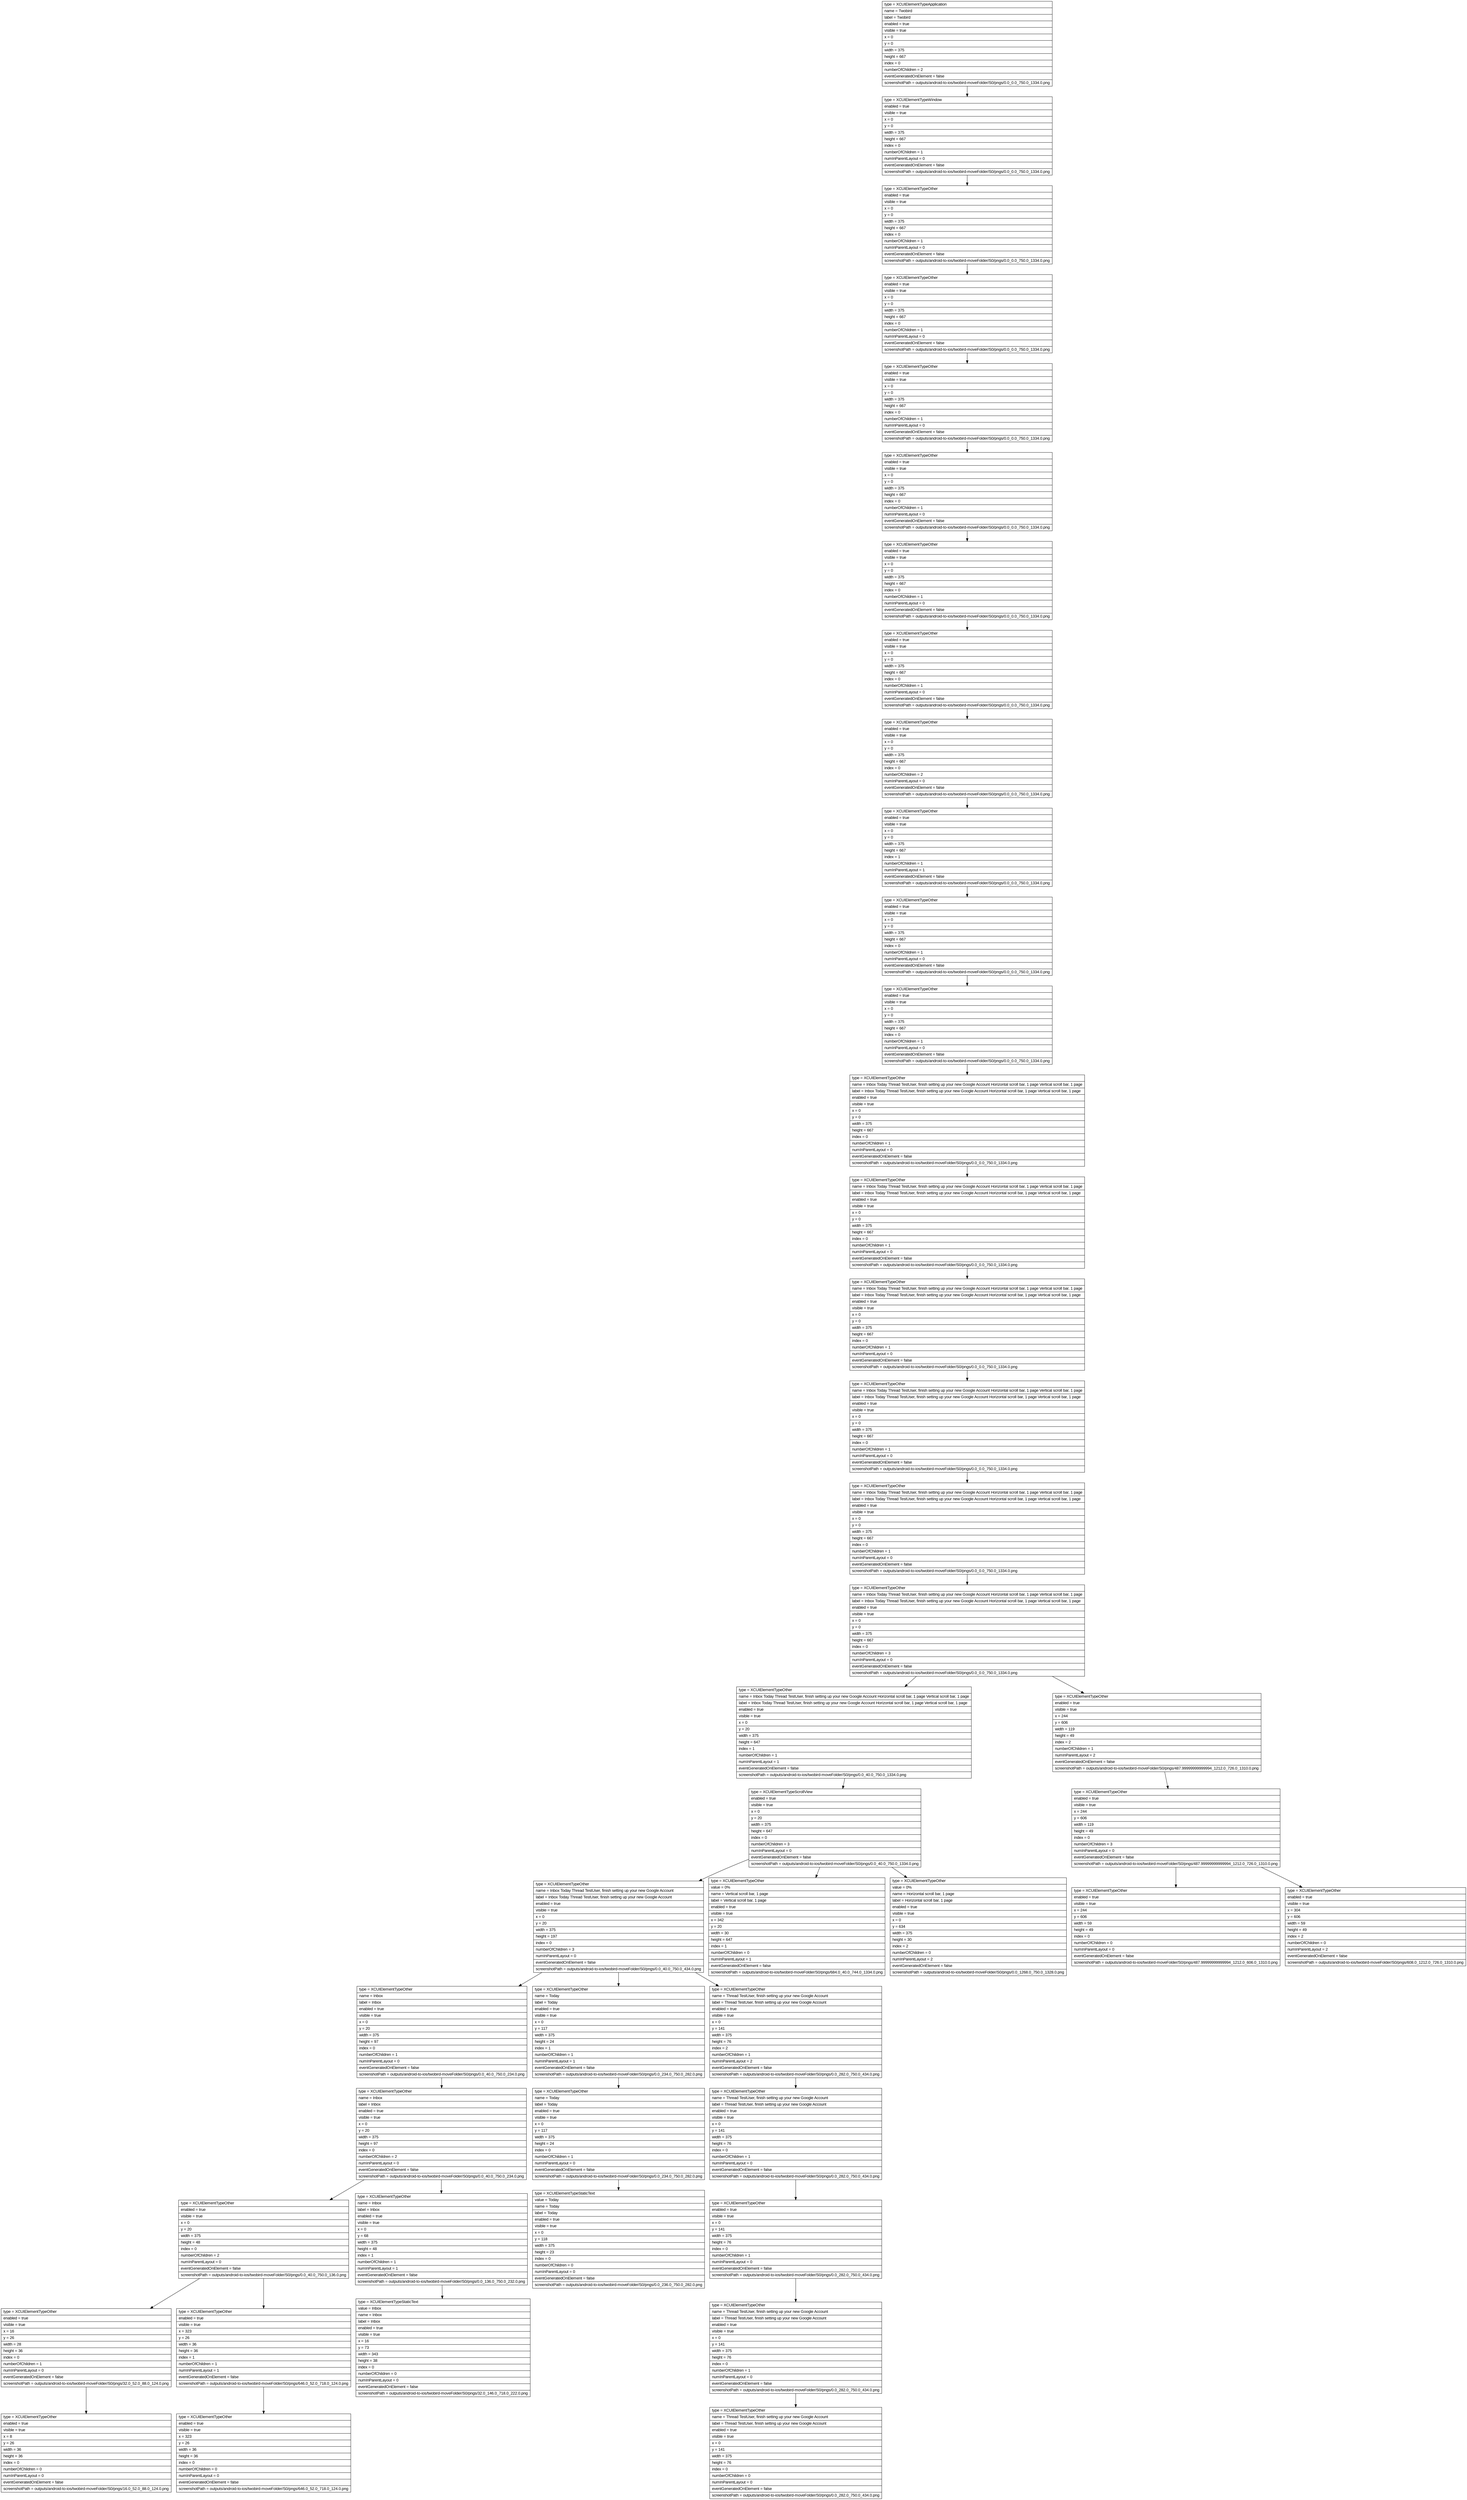 digraph Layout {

	node [shape=record fontname=Arial];

	0	[label="{type = XCUIElementTypeApplication\l|name = Twobird\l|label = Twobird\l|enabled = true\l|visible = true\l|x = 0\l|y = 0\l|width = 375\l|height = 667\l|index = 0\l|numberOfChildren = 2\l|eventGeneratedOnElement = false \l|screenshotPath = outputs/android-to-ios/twobird-moveFolder/S0/pngs/0.0_0.0_750.0_1334.0.png\l}"]
	1	[label="{type = XCUIElementTypeWindow\l|enabled = true\l|visible = true\l|x = 0\l|y = 0\l|width = 375\l|height = 667\l|index = 0\l|numberOfChildren = 1\l|numInParentLayout = 0\l|eventGeneratedOnElement = false \l|screenshotPath = outputs/android-to-ios/twobird-moveFolder/S0/pngs/0.0_0.0_750.0_1334.0.png\l}"]
	2	[label="{type = XCUIElementTypeOther\l|enabled = true\l|visible = true\l|x = 0\l|y = 0\l|width = 375\l|height = 667\l|index = 0\l|numberOfChildren = 1\l|numInParentLayout = 0\l|eventGeneratedOnElement = false \l|screenshotPath = outputs/android-to-ios/twobird-moveFolder/S0/pngs/0.0_0.0_750.0_1334.0.png\l}"]
	3	[label="{type = XCUIElementTypeOther\l|enabled = true\l|visible = true\l|x = 0\l|y = 0\l|width = 375\l|height = 667\l|index = 0\l|numberOfChildren = 1\l|numInParentLayout = 0\l|eventGeneratedOnElement = false \l|screenshotPath = outputs/android-to-ios/twobird-moveFolder/S0/pngs/0.0_0.0_750.0_1334.0.png\l}"]
	4	[label="{type = XCUIElementTypeOther\l|enabled = true\l|visible = true\l|x = 0\l|y = 0\l|width = 375\l|height = 667\l|index = 0\l|numberOfChildren = 1\l|numInParentLayout = 0\l|eventGeneratedOnElement = false \l|screenshotPath = outputs/android-to-ios/twobird-moveFolder/S0/pngs/0.0_0.0_750.0_1334.0.png\l}"]
	5	[label="{type = XCUIElementTypeOther\l|enabled = true\l|visible = true\l|x = 0\l|y = 0\l|width = 375\l|height = 667\l|index = 0\l|numberOfChildren = 1\l|numInParentLayout = 0\l|eventGeneratedOnElement = false \l|screenshotPath = outputs/android-to-ios/twobird-moveFolder/S0/pngs/0.0_0.0_750.0_1334.0.png\l}"]
	6	[label="{type = XCUIElementTypeOther\l|enabled = true\l|visible = true\l|x = 0\l|y = 0\l|width = 375\l|height = 667\l|index = 0\l|numberOfChildren = 1\l|numInParentLayout = 0\l|eventGeneratedOnElement = false \l|screenshotPath = outputs/android-to-ios/twobird-moveFolder/S0/pngs/0.0_0.0_750.0_1334.0.png\l}"]
	7	[label="{type = XCUIElementTypeOther\l|enabled = true\l|visible = true\l|x = 0\l|y = 0\l|width = 375\l|height = 667\l|index = 0\l|numberOfChildren = 1\l|numInParentLayout = 0\l|eventGeneratedOnElement = false \l|screenshotPath = outputs/android-to-ios/twobird-moveFolder/S0/pngs/0.0_0.0_750.0_1334.0.png\l}"]
	8	[label="{type = XCUIElementTypeOther\l|enabled = true\l|visible = true\l|x = 0\l|y = 0\l|width = 375\l|height = 667\l|index = 0\l|numberOfChildren = 2\l|numInParentLayout = 0\l|eventGeneratedOnElement = false \l|screenshotPath = outputs/android-to-ios/twobird-moveFolder/S0/pngs/0.0_0.0_750.0_1334.0.png\l}"]
	9	[label="{type = XCUIElementTypeOther\l|enabled = true\l|visible = true\l|x = 0\l|y = 0\l|width = 375\l|height = 667\l|index = 1\l|numberOfChildren = 1\l|numInParentLayout = 1\l|eventGeneratedOnElement = false \l|screenshotPath = outputs/android-to-ios/twobird-moveFolder/S0/pngs/0.0_0.0_750.0_1334.0.png\l}"]
	10	[label="{type = XCUIElementTypeOther\l|enabled = true\l|visible = true\l|x = 0\l|y = 0\l|width = 375\l|height = 667\l|index = 0\l|numberOfChildren = 1\l|numInParentLayout = 0\l|eventGeneratedOnElement = false \l|screenshotPath = outputs/android-to-ios/twobird-moveFolder/S0/pngs/0.0_0.0_750.0_1334.0.png\l}"]
	11	[label="{type = XCUIElementTypeOther\l|enabled = true\l|visible = true\l|x = 0\l|y = 0\l|width = 375\l|height = 667\l|index = 0\l|numberOfChildren = 1\l|numInParentLayout = 0\l|eventGeneratedOnElement = false \l|screenshotPath = outputs/android-to-ios/twobird-moveFolder/S0/pngs/0.0_0.0_750.0_1334.0.png\l}"]
	12	[label="{type = XCUIElementTypeOther\l|name = Inbox Today Thread TestUser, finish setting up your new Google Account Horizontal scroll bar, 1 page Vertical scroll bar, 1 page\l|label = Inbox Today Thread TestUser, finish setting up your new Google Account Horizontal scroll bar, 1 page Vertical scroll bar, 1 page\l|enabled = true\l|visible = true\l|x = 0\l|y = 0\l|width = 375\l|height = 667\l|index = 0\l|numberOfChildren = 1\l|numInParentLayout = 0\l|eventGeneratedOnElement = false \l|screenshotPath = outputs/android-to-ios/twobird-moveFolder/S0/pngs/0.0_0.0_750.0_1334.0.png\l}"]
	13	[label="{type = XCUIElementTypeOther\l|name = Inbox Today Thread TestUser, finish setting up your new Google Account Horizontal scroll bar, 1 page Vertical scroll bar, 1 page\l|label = Inbox Today Thread TestUser, finish setting up your new Google Account Horizontal scroll bar, 1 page Vertical scroll bar, 1 page\l|enabled = true\l|visible = true\l|x = 0\l|y = 0\l|width = 375\l|height = 667\l|index = 0\l|numberOfChildren = 1\l|numInParentLayout = 0\l|eventGeneratedOnElement = false \l|screenshotPath = outputs/android-to-ios/twobird-moveFolder/S0/pngs/0.0_0.0_750.0_1334.0.png\l}"]
	14	[label="{type = XCUIElementTypeOther\l|name = Inbox Today Thread TestUser, finish setting up your new Google Account Horizontal scroll bar, 1 page Vertical scroll bar, 1 page\l|label = Inbox Today Thread TestUser, finish setting up your new Google Account Horizontal scroll bar, 1 page Vertical scroll bar, 1 page\l|enabled = true\l|visible = true\l|x = 0\l|y = 0\l|width = 375\l|height = 667\l|index = 0\l|numberOfChildren = 1\l|numInParentLayout = 0\l|eventGeneratedOnElement = false \l|screenshotPath = outputs/android-to-ios/twobird-moveFolder/S0/pngs/0.0_0.0_750.0_1334.0.png\l}"]
	15	[label="{type = XCUIElementTypeOther\l|name = Inbox Today Thread TestUser, finish setting up your new Google Account Horizontal scroll bar, 1 page Vertical scroll bar, 1 page\l|label = Inbox Today Thread TestUser, finish setting up your new Google Account Horizontal scroll bar, 1 page Vertical scroll bar, 1 page\l|enabled = true\l|visible = true\l|x = 0\l|y = 0\l|width = 375\l|height = 667\l|index = 0\l|numberOfChildren = 1\l|numInParentLayout = 0\l|eventGeneratedOnElement = false \l|screenshotPath = outputs/android-to-ios/twobird-moveFolder/S0/pngs/0.0_0.0_750.0_1334.0.png\l}"]
	16	[label="{type = XCUIElementTypeOther\l|name = Inbox Today Thread TestUser, finish setting up your new Google Account Horizontal scroll bar, 1 page Vertical scroll bar, 1 page\l|label = Inbox Today Thread TestUser, finish setting up your new Google Account Horizontal scroll bar, 1 page Vertical scroll bar, 1 page\l|enabled = true\l|visible = true\l|x = 0\l|y = 0\l|width = 375\l|height = 667\l|index = 0\l|numberOfChildren = 1\l|numInParentLayout = 0\l|eventGeneratedOnElement = false \l|screenshotPath = outputs/android-to-ios/twobird-moveFolder/S0/pngs/0.0_0.0_750.0_1334.0.png\l}"]
	17	[label="{type = XCUIElementTypeOther\l|name = Inbox Today Thread TestUser, finish setting up your new Google Account Horizontal scroll bar, 1 page Vertical scroll bar, 1 page\l|label = Inbox Today Thread TestUser, finish setting up your new Google Account Horizontal scroll bar, 1 page Vertical scroll bar, 1 page\l|enabled = true\l|visible = true\l|x = 0\l|y = 0\l|width = 375\l|height = 667\l|index = 0\l|numberOfChildren = 3\l|numInParentLayout = 0\l|eventGeneratedOnElement = false \l|screenshotPath = outputs/android-to-ios/twobird-moveFolder/S0/pngs/0.0_0.0_750.0_1334.0.png\l}"]
	18	[label="{type = XCUIElementTypeOther\l|name = Inbox Today Thread TestUser, finish setting up your new Google Account Horizontal scroll bar, 1 page Vertical scroll bar, 1 page\l|label = Inbox Today Thread TestUser, finish setting up your new Google Account Horizontal scroll bar, 1 page Vertical scroll bar, 1 page\l|enabled = true\l|visible = true\l|x = 0\l|y = 20\l|width = 375\l|height = 647\l|index = 1\l|numberOfChildren = 1\l|numInParentLayout = 1\l|eventGeneratedOnElement = false \l|screenshotPath = outputs/android-to-ios/twobird-moveFolder/S0/pngs/0.0_40.0_750.0_1334.0.png\l}"]
	19	[label="{type = XCUIElementTypeOther\l|enabled = true\l|visible = true\l|x = 244\l|y = 606\l|width = 119\l|height = 49\l|index = 2\l|numberOfChildren = 1\l|numInParentLayout = 2\l|eventGeneratedOnElement = false \l|screenshotPath = outputs/android-to-ios/twobird-moveFolder/S0/pngs/487.99999999999994_1212.0_726.0_1310.0.png\l}"]
	20	[label="{type = XCUIElementTypeScrollView\l|enabled = true\l|visible = true\l|x = 0\l|y = 20\l|width = 375\l|height = 647\l|index = 0\l|numberOfChildren = 3\l|numInParentLayout = 0\l|eventGeneratedOnElement = false \l|screenshotPath = outputs/android-to-ios/twobird-moveFolder/S0/pngs/0.0_40.0_750.0_1334.0.png\l}"]
	21	[label="{type = XCUIElementTypeOther\l|enabled = true\l|visible = true\l|x = 244\l|y = 606\l|width = 119\l|height = 49\l|index = 0\l|numberOfChildren = 3\l|numInParentLayout = 0\l|eventGeneratedOnElement = false \l|screenshotPath = outputs/android-to-ios/twobird-moveFolder/S0/pngs/487.99999999999994_1212.0_726.0_1310.0.png\l}"]
	22	[label="{type = XCUIElementTypeOther\l|name = Inbox Today Thread TestUser, finish setting up your new Google Account\l|label = Inbox Today Thread TestUser, finish setting up your new Google Account\l|enabled = true\l|visible = true\l|x = 0\l|y = 20\l|width = 375\l|height = 197\l|index = 0\l|numberOfChildren = 3\l|numInParentLayout = 0\l|eventGeneratedOnElement = false \l|screenshotPath = outputs/android-to-ios/twobird-moveFolder/S0/pngs/0.0_40.0_750.0_434.0.png\l}"]
	23	[label="{type = XCUIElementTypeOther\l|value = 0%\l|name = Vertical scroll bar, 1 page\l|label = Vertical scroll bar, 1 page\l|enabled = true\l|visible = true\l|x = 342\l|y = 20\l|width = 30\l|height = 647\l|index = 1\l|numberOfChildren = 0\l|numInParentLayout = 1\l|eventGeneratedOnElement = false \l|screenshotPath = outputs/android-to-ios/twobird-moveFolder/S0/pngs/684.0_40.0_744.0_1334.0.png\l}"]
	24	[label="{type = XCUIElementTypeOther\l|value = 0%\l|name = Horizontal scroll bar, 1 page\l|label = Horizontal scroll bar, 1 page\l|enabled = true\l|visible = true\l|x = 0\l|y = 634\l|width = 375\l|height = 30\l|index = 2\l|numberOfChildren = 0\l|numInParentLayout = 2\l|eventGeneratedOnElement = false \l|screenshotPath = outputs/android-to-ios/twobird-moveFolder/S0/pngs/0.0_1268.0_750.0_1328.0.png\l}"]
	25	[label="{type = XCUIElementTypeOther\l|enabled = true\l|visible = true\l|x = 244\l|y = 606\l|width = 59\l|height = 49\l|index = 0\l|numberOfChildren = 0\l|numInParentLayout = 0\l|eventGeneratedOnElement = false \l|screenshotPath = outputs/android-to-ios/twobird-moveFolder/S0/pngs/487.99999999999994_1212.0_606.0_1310.0.png\l}"]
	26	[label="{type = XCUIElementTypeOther\l|enabled = true\l|visible = true\l|x = 304\l|y = 606\l|width = 59\l|height = 49\l|index = 2\l|numberOfChildren = 0\l|numInParentLayout = 2\l|eventGeneratedOnElement = false \l|screenshotPath = outputs/android-to-ios/twobird-moveFolder/S0/pngs/608.0_1212.0_726.0_1310.0.png\l}"]
	27	[label="{type = XCUIElementTypeOther\l|name = Inbox\l|label = Inbox\l|enabled = true\l|visible = true\l|x = 0\l|y = 20\l|width = 375\l|height = 97\l|index = 0\l|numberOfChildren = 1\l|numInParentLayout = 0\l|eventGeneratedOnElement = false \l|screenshotPath = outputs/android-to-ios/twobird-moveFolder/S0/pngs/0.0_40.0_750.0_234.0.png\l}"]
	28	[label="{type = XCUIElementTypeOther\l|name = Today\l|label = Today\l|enabled = true\l|visible = true\l|x = 0\l|y = 117\l|width = 375\l|height = 24\l|index = 1\l|numberOfChildren = 1\l|numInParentLayout = 1\l|eventGeneratedOnElement = false \l|screenshotPath = outputs/android-to-ios/twobird-moveFolder/S0/pngs/0.0_234.0_750.0_282.0.png\l}"]
	29	[label="{type = XCUIElementTypeOther\l|name = Thread TestUser, finish setting up your new Google Account\l|label = Thread TestUser, finish setting up your new Google Account\l|enabled = true\l|visible = true\l|x = 0\l|y = 141\l|width = 375\l|height = 76\l|index = 2\l|numberOfChildren = 1\l|numInParentLayout = 2\l|eventGeneratedOnElement = false \l|screenshotPath = outputs/android-to-ios/twobird-moveFolder/S0/pngs/0.0_282.0_750.0_434.0.png\l}"]
	30	[label="{type = XCUIElementTypeOther\l|name = Inbox\l|label = Inbox\l|enabled = true\l|visible = true\l|x = 0\l|y = 20\l|width = 375\l|height = 97\l|index = 0\l|numberOfChildren = 2\l|numInParentLayout = 0\l|eventGeneratedOnElement = false \l|screenshotPath = outputs/android-to-ios/twobird-moveFolder/S0/pngs/0.0_40.0_750.0_234.0.png\l}"]
	31	[label="{type = XCUIElementTypeOther\l|name = Today\l|label = Today\l|enabled = true\l|visible = true\l|x = 0\l|y = 117\l|width = 375\l|height = 24\l|index = 0\l|numberOfChildren = 1\l|numInParentLayout = 0\l|eventGeneratedOnElement = false \l|screenshotPath = outputs/android-to-ios/twobird-moveFolder/S0/pngs/0.0_234.0_750.0_282.0.png\l}"]
	32	[label="{type = XCUIElementTypeOther\l|name = Thread TestUser, finish setting up your new Google Account\l|label = Thread TestUser, finish setting up your new Google Account\l|enabled = true\l|visible = true\l|x = 0\l|y = 141\l|width = 375\l|height = 76\l|index = 0\l|numberOfChildren = 1\l|numInParentLayout = 0\l|eventGeneratedOnElement = false \l|screenshotPath = outputs/android-to-ios/twobird-moveFolder/S0/pngs/0.0_282.0_750.0_434.0.png\l}"]
	33	[label="{type = XCUIElementTypeOther\l|enabled = true\l|visible = true\l|x = 0\l|y = 20\l|width = 375\l|height = 48\l|index = 0\l|numberOfChildren = 2\l|numInParentLayout = 0\l|eventGeneratedOnElement = false \l|screenshotPath = outputs/android-to-ios/twobird-moveFolder/S0/pngs/0.0_40.0_750.0_136.0.png\l}"]
	34	[label="{type = XCUIElementTypeOther\l|name = Inbox\l|label = Inbox\l|enabled = true\l|visible = true\l|x = 0\l|y = 68\l|width = 375\l|height = 48\l|index = 1\l|numberOfChildren = 1\l|numInParentLayout = 1\l|eventGeneratedOnElement = false \l|screenshotPath = outputs/android-to-ios/twobird-moveFolder/S0/pngs/0.0_136.0_750.0_232.0.png\l}"]
	35	[label="{type = XCUIElementTypeStaticText\l|value = Today\l|name = Today\l|label = Today\l|enabled = true\l|visible = true\l|x = 0\l|y = 118\l|width = 375\l|height = 23\l|index = 0\l|numberOfChildren = 0\l|numInParentLayout = 0\l|eventGeneratedOnElement = false \l|screenshotPath = outputs/android-to-ios/twobird-moveFolder/S0/pngs/0.0_236.0_750.0_282.0.png\l}"]
	36	[label="{type = XCUIElementTypeOther\l|enabled = true\l|visible = true\l|x = 0\l|y = 141\l|width = 375\l|height = 76\l|index = 0\l|numberOfChildren = 1\l|numInParentLayout = 0\l|eventGeneratedOnElement = false \l|screenshotPath = outputs/android-to-ios/twobird-moveFolder/S0/pngs/0.0_282.0_750.0_434.0.png\l}"]
	37	[label="{type = XCUIElementTypeOther\l|enabled = true\l|visible = true\l|x = 16\l|y = 26\l|width = 28\l|height = 36\l|index = 0\l|numberOfChildren = 1\l|numInParentLayout = 0\l|eventGeneratedOnElement = false \l|screenshotPath = outputs/android-to-ios/twobird-moveFolder/S0/pngs/32.0_52.0_88.0_124.0.png\l}"]
	38	[label="{type = XCUIElementTypeOther\l|enabled = true\l|visible = true\l|x = 323\l|y = 26\l|width = 36\l|height = 36\l|index = 1\l|numberOfChildren = 1\l|numInParentLayout = 1\l|eventGeneratedOnElement = false \l|screenshotPath = outputs/android-to-ios/twobird-moveFolder/S0/pngs/646.0_52.0_718.0_124.0.png\l}"]
	39	[label="{type = XCUIElementTypeStaticText\l|value = Inbox\l|name = Inbox\l|label = Inbox\l|enabled = true\l|visible = true\l|x = 16\l|y = 73\l|width = 343\l|height = 38\l|index = 0\l|numberOfChildren = 0\l|numInParentLayout = 0\l|eventGeneratedOnElement = false \l|screenshotPath = outputs/android-to-ios/twobird-moveFolder/S0/pngs/32.0_146.0_718.0_222.0.png\l}"]
	40	[label="{type = XCUIElementTypeOther\l|name = Thread TestUser, finish setting up your new Google Account\l|label = Thread TestUser, finish setting up your new Google Account\l|enabled = true\l|visible = true\l|x = 0\l|y = 141\l|width = 375\l|height = 76\l|index = 0\l|numberOfChildren = 1\l|numInParentLayout = 0\l|eventGeneratedOnElement = false \l|screenshotPath = outputs/android-to-ios/twobird-moveFolder/S0/pngs/0.0_282.0_750.0_434.0.png\l}"]
	41	[label="{type = XCUIElementTypeOther\l|enabled = true\l|visible = true\l|x = 8\l|y = 26\l|width = 36\l|height = 36\l|index = 0\l|numberOfChildren = 0\l|numInParentLayout = 0\l|eventGeneratedOnElement = false \l|screenshotPath = outputs/android-to-ios/twobird-moveFolder/S0/pngs/16.0_52.0_88.0_124.0.png\l}"]
	42	[label="{type = XCUIElementTypeOther\l|enabled = true\l|visible = true\l|x = 323\l|y = 26\l|width = 36\l|height = 36\l|index = 0\l|numberOfChildren = 0\l|numInParentLayout = 0\l|eventGeneratedOnElement = false \l|screenshotPath = outputs/android-to-ios/twobird-moveFolder/S0/pngs/646.0_52.0_718.0_124.0.png\l}"]
	43	[label="{type = XCUIElementTypeOther\l|name = Thread TestUser, finish setting up your new Google Account\l|label = Thread TestUser, finish setting up your new Google Account\l|enabled = true\l|visible = true\l|x = 0\l|y = 141\l|width = 375\l|height = 76\l|index = 0\l|numberOfChildren = 0\l|numInParentLayout = 0\l|eventGeneratedOnElement = false \l|screenshotPath = outputs/android-to-ios/twobird-moveFolder/S0/pngs/0.0_282.0_750.0_434.0.png\l}"]


	0 -> 1
	1 -> 2
	2 -> 3
	3 -> 4
	4 -> 5
	5 -> 6
	6 -> 7
	7 -> 8
	8 -> 9
	9 -> 10
	10 -> 11
	11 -> 12
	12 -> 13
	13 -> 14
	14 -> 15
	15 -> 16
	16 -> 17
	17 -> 18
	17 -> 19
	18 -> 20
	19 -> 21
	20 -> 22
	20 -> 23
	20 -> 24
	21 -> 25
	21 -> 26
	22 -> 27
	22 -> 28
	22 -> 29
	27 -> 30
	28 -> 31
	29 -> 32
	30 -> 33
	30 -> 34
	31 -> 35
	32 -> 36
	33 -> 37
	33 -> 38
	34 -> 39
	36 -> 40
	37 -> 41
	38 -> 42
	40 -> 43


}